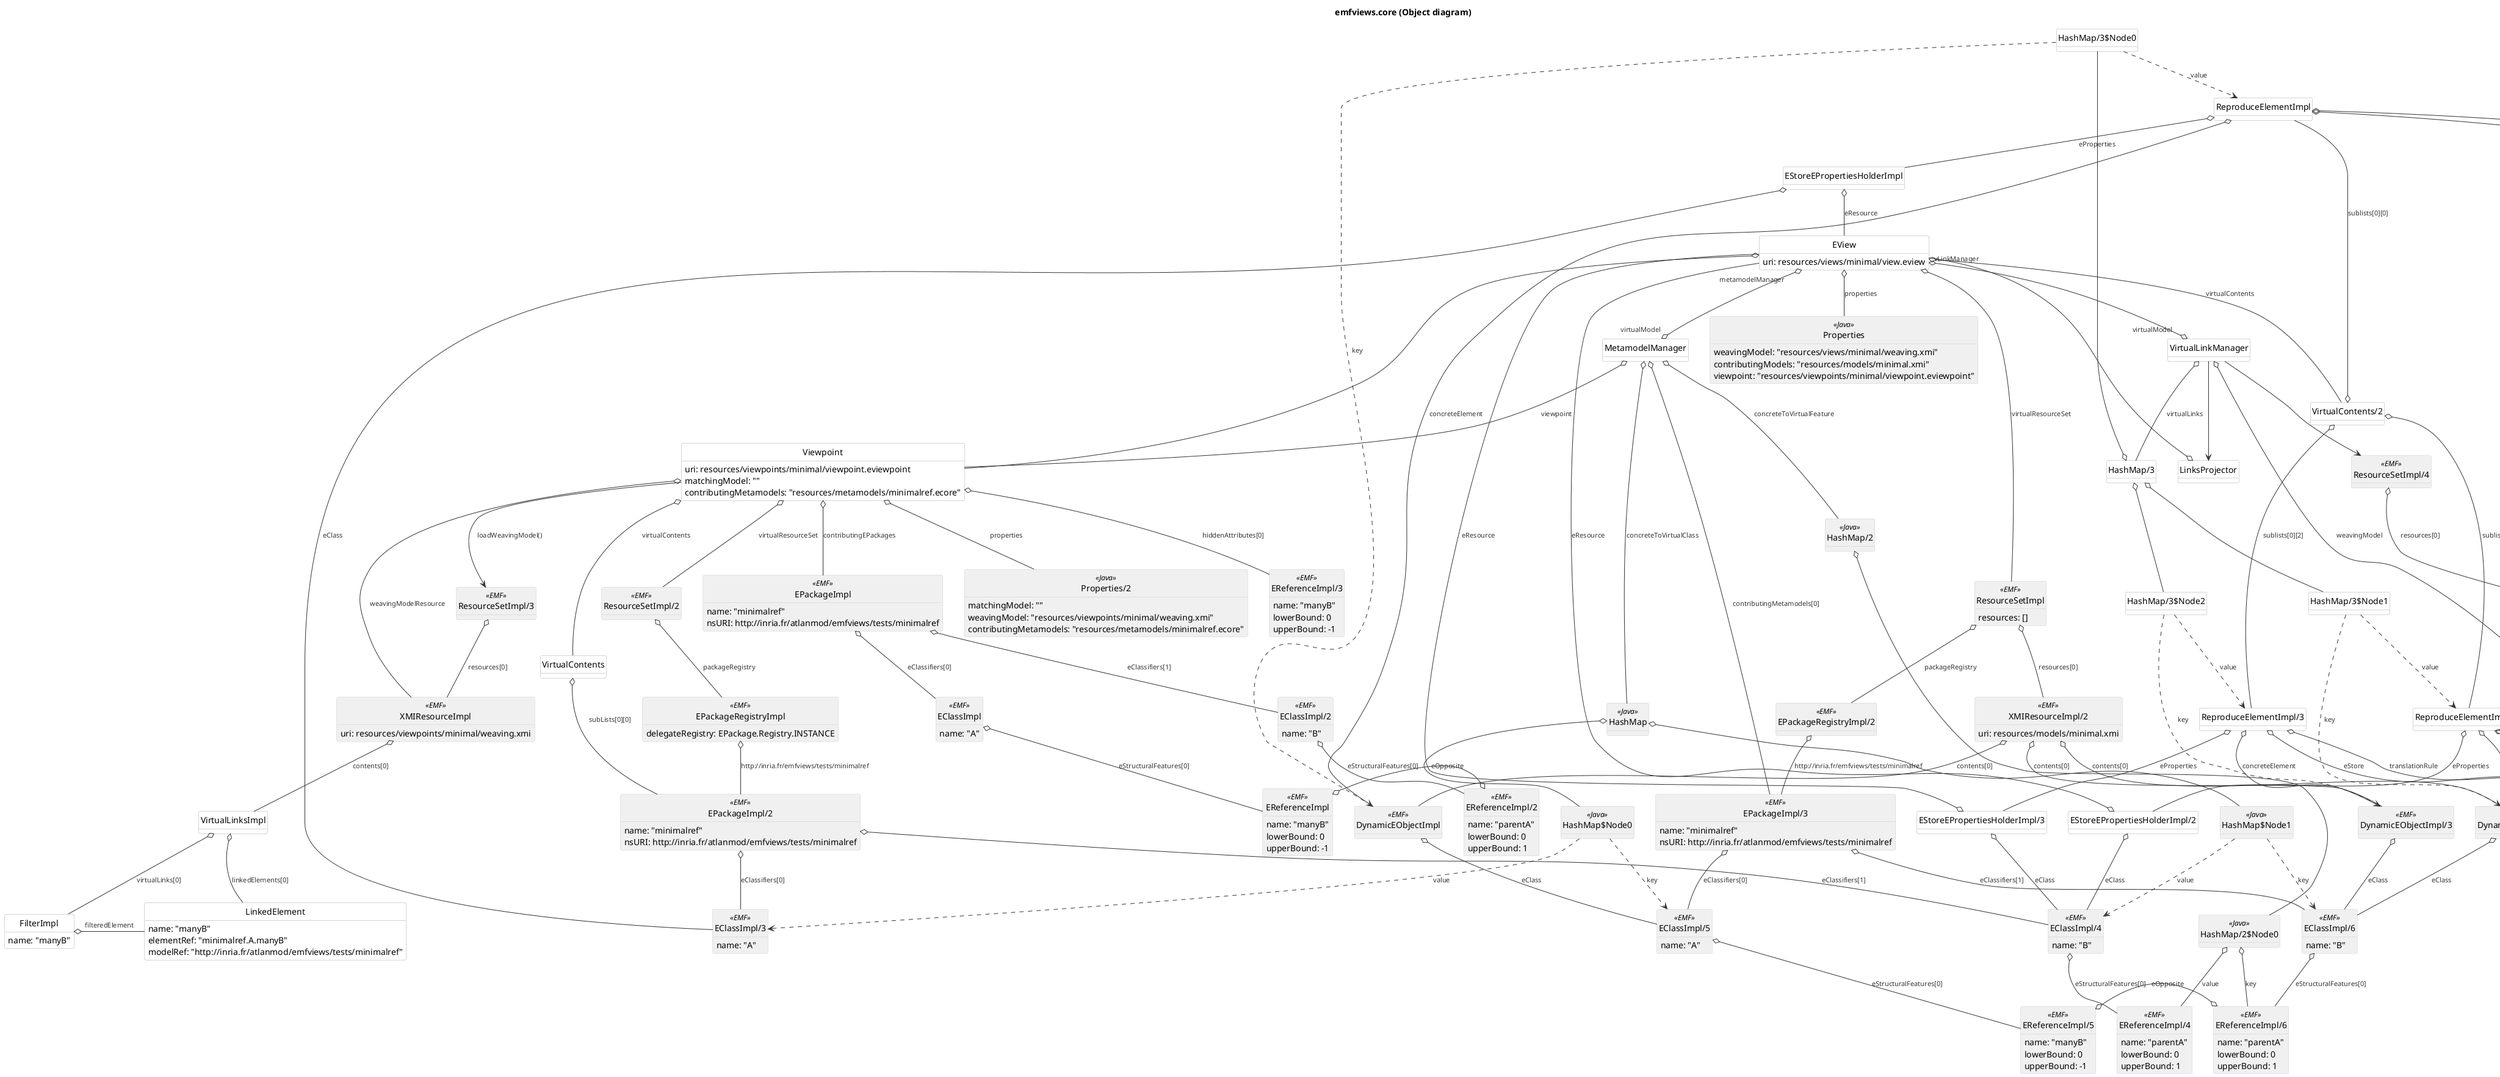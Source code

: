 '~~~~~~~~~~~~~~~~~~~~~~~~~~~~~~~~~~~~~~~~~~~~~~~~~~~~~~~~~~~~~~~~~~~~~~~~~~~~
' (Partial) class diagram for EMFViews.core
'
' Arrow semantics:
' A <|-- B := B inherits from A
' A <|.. B := B implements A
' A *--  B := A contains B (for the VirtualLinks Ecore metamodel only)
' A o--  B := A has an attribute of type B
' A o--o B := A has an attribute of type B, and B has an attribute of type A
' A -->  B := A uses a constructor of type B (but has no attribute of type B)
' A ..>  B := A uses class B (e.g.: foo.getB().doSomething(), casts to B, etc.)
'
' Multiplicity is used on "has a" relations (o-- and --), 1 is assumed when
' no multiplicity is present.

@startuml

/' Theming '/

title emfviews.core (Object diagram)

set namespaceseparator none
skinparam shadowing false
skinparam classAttributeIconSize 0

skinparam class {
  BackgroundColor<<EMF>> #f0f0f0
  BorderColor<<EMF>> #cdcdcd
  BackgroundColor<<Java>> #f0f0f0
  BorderColor<<Java>> #cdcdcd
  BackgroundColor #fff
  BorderColor #aaa
}

skinparam packageBorderColor #888

skinparam stereotype {
  CBackgroundColor #fff
  ABackgroundColor #fff
  IBackgroundColor #fff
}

skinparam arrow {
  Color #333
  FontColor #333
  FontSize 11
}

skinparam note {
  BackgroundColor #fff
  BorderColor #aaa
}

hide class circle
hide class methods

'~~~~~~~~~~~~~~~~~~~~~~~~~~~~~~~~~~~~~~~~~~~~~~~~~~~~~~~~~~~~~~~~~~~~~~~~~~~~
' EView objects

class EView {
  uri: resources/views/minimal/view.eview
}

class Properties <<Java>> {
  weavingModel: "resources/views/minimal/weaving.xmi"
  contributingModels: "resources/models/minimal.xmi"
  viewpoint: "resources/viewpoints/minimal/viewpoint.eviewpoint"
}

class ResourceSetImpl <<EMF>> {
  resources: []
}

class Viewpoint {
  uri: resources/viewpoints/minimal/viewpoint.eviewpoint
  matchingModel: ""
  contributingMetamodels: "resources/metamodels/minimalref.ecore"
}

class Properties/2 <<Java>> {
  matchingModel: ""
  weavingModel: "resources/viewpoints/minimal/weaving.xmi"
  contributingMetamodels: "resources/metamodels/minimalref.ecore"
}

class ResourceSetImpl/2 <<EMF>> {
}

class EPackageRegistryImpl <<EMF>> {
  delegateRegistry: EPackage.Registry.INSTANCE
}

class EPackageImpl <<EMF>> {
  name: "minimalref"
  nsURI: http://inria.fr/atlanmod/emfviews/tests/minimalref
}

class EClassImpl <<EMF>> {
  name: "A"
}

class EReferenceImpl <<EMF>> {
  name: "manyB"
  lowerBound: 0
  upperBound: -1
}

class EClassImpl/2 <<EMF>> {
  name: "B"
}

class EReferenceImpl/2 <<EMF>> {
  name: "parentA"
  lowerBound: 0
  upperBound: 1
}

class EPackageImpl/2 <<EMF>> {
  name: "minimalref"
  nsURI: http://inria.fr/atlanmod/emfviews/tests/minimalref
}

class EClassImpl/3 <<EMF>> {
  name: "A"
}

class EReferenceImpl/3 <<EMF>> {
  name: "manyB"
  lowerBound: 0
  upperBound: -1
}

class EClassImpl/4 <<EMF>> {
  name: "B"
}

class EReferenceImpl/4 <<EMF>> {
  name: "parentA"
  lowerBound: 0
  upperBound: 1
}

class ResourceSetImpl/3 <<EMF>> {
}

class XMIResourceImpl <<EMF>> {
  uri: resources/viewpoints/minimal/weaving.xmi
}

class VirtualLinksImpl {
}

class LinkedElement {
  name: "manyB"
  elementRef: "minimalref.A.manyB"
  modelRef: "http://inria.fr/atlanmod/emfviews/tests/minimalref"
}

class FilterImpl {
  name: "manyB"
}

class EPackageRegistryImpl/2 <<EMF>> {
}

class EPackageImpl/3 <<EMF>> {
  name: "minimalref"
  nsURI: http://inria.fr/atlanmod/emfviews/tests/minimalref
}

class EClassImpl/5 <<EMF>> {
  name: "A"
}

class EReferenceImpl/5 <<EMF>> {
  name: "manyB"
  lowerBound: 0
  upperBound: -1
}

class EClassImpl/6 <<EMF>> {
  name: "B"
}

class EReferenceImpl/6 <<EMF>> {
  name: "parentA"
  lowerBound: 0
  upperBound: 1
}

class HashMap <<Java>> {
}

class HashMap$Node0 <<Java>> {
}

class HashMap$Node1 <<Java>> {
}

class HashMap/2 <<Java>> {
}

class HashMap/2$Node0 <<Java>> {
}

class XMIResourceImpl/2 <<EMF>> {
  uri: resources/models/minimal.xmi
}

class DynamicEObjectImpl <<EMF>> {
}

class DynamicEObjectImpl/2 <<EMF>> {
}

class DynamicEObjectImpl/3 <<EMF>> {
}

class ResourceSetImpl/4 <<EMF>> {
}

class XMIResourceImpl/3 <<EMF>> {
}

class VirtualLinksImpl/2 {
  linkedElements: null
  virtualLinks: null
}

'~~~~~~~~~~~~~~~~~~~~~~~~~~~~~~~~~~~~~~~~~~~~~~~~~~~~~~~~~~~~~~~~~~~~~~~~~~~~
' EView relationships

EView o-- Properties : properties
EView o-- ResourceSetImpl : virtualResourceSet
EView o-- Viewpoint

Viewpoint o-- "Properties/2" : properties
Viewpoint o-- "ResourceSetImpl/2" : virtualResourceSet
Viewpoint o-- EPackageImpl : contributingEPackages

EPackageImpl o-- EClassImpl : eClassifiers[0]
EPackageImpl o-- "EClassImpl/2" : eClassifiers[1]

EClassImpl o-- EReferenceImpl : eStructuralFeatures[0]
"EClassImpl/2" o-- "EReferenceImpl/2" : eStructuralFeatures[0]

EReferenceImpl o-o "EReferenceImpl/2" : eOpposite

"ResourceSetImpl/2" o-- EPackageRegistryImpl : packageRegistry

EPackageRegistryImpl o-- "EPackageImpl/2" : "http://inria.fr/emfviews/tests/minimalref"

"EPackageImpl/2" o-- "EClassImpl/3" : eClassifiers[0]
"EPackageImpl/2" o-- "EClassImpl/4" : eClassifiers[1]

/' "EClassImpl/3" o-- "EReferenceImpl/3" : eStructuralFeatures[0] '/
"EClassImpl/4" o-- "EReferenceImpl/4" : eStructuralFeatures[0]

/' "EReferenceImpl/3" o-o "EReferenceImpl/4" : eOpposite '/

Viewpoint --> "ResourceSetImpl/3" : loadWeavingModel()
"ResourceSetImpl/3" o-- XMIResourceImpl : resources[0]
Viewpoint o-- XMIResourceImpl : weavingModelResource
XMIResourceImpl o-- VirtualLinksImpl : contents[0]

VirtualLinksImpl o-- LinkedElement : linkedElements[0]
VirtualLinksImpl o-- FilterImpl : virtualLinks[0]
FilterImpl o- LinkedElement : filteredElement

Viewpoint o-- "EReferenceImpl/3" : hiddenAttributes[0]
Viewpoint o-- VirtualContents : virtualContents

VirtualContents o-- "EPackageImpl/2" : subLists[0][0]

ResourceSetImpl o-- "EPackageRegistryImpl/2" : packageRegistry
"EPackageRegistryImpl/2" o-- "EPackageImpl/3" : "http://inria.fr/emfviews/tests/minimalref"

"EPackageImpl/3" o-- "EClassImpl/5" : eClassifiers[0]
"EPackageImpl/3" o-- "EClassImpl/6" : eClassifiers[1]

"EClassImpl/5" o-- "EReferenceImpl/5" : eStructuralFeatures[0]
"EClassImpl/6" o-- "EReferenceImpl/6" : eStructuralFeatures[0]

"EReferenceImpl/5" o-o "EReferenceImpl/6" : eOpposite

EView "metamodelManager" o--o "virtualModel" MetamodelManager
MetamodelManager o-- Viewpoint : viewpoint
MetamodelManager o-- "EPackageImpl/3" : contributingMetamodels[0]

MetamodelManager o-- HashMap : concreteToVirtualClass
HashMap o-- HashMap$Node0
HashMap o-- HashMap$Node1

HashMap$Node0 ..> "EClassImpl/5" : key
HashMap$Node0 ..> "EClassImpl/3" : value

HashMap$Node1 ..> "EClassImpl/6" : key
HashMap$Node1 ..> "EClassImpl/4" : value

MetamodelManager o-- "HashMap/2" : concreteToVirtualFeature
/' MetamodelManager o-- HashMap : virtualToConcreteFeature '/

"HashMap/2" o-- "HashMap/2$Node0"
"HashMap/2$Node0" o-- "EReferenceImpl/6" : key
"HashMap/2$Node0" o-- "EReferenceImpl/4" : value

ResourceSetImpl o-- "XMIResourceImpl/2" : resources[0]

"XMIResourceImpl/2" o-- DynamicEObjectImpl : contents[0]
"XMIResourceImpl/2" o-- "DynamicEObjectImpl/2" : contents[0]
"XMIResourceImpl/2" o-- "DynamicEObjectImpl/3" : contents[0]

DynamicEObjectImpl o-- "EClassImpl/5" : eClass
"DynamicEObjectImpl/2" o-- "EClassImpl/6" : eClass
"DynamicEObjectImpl/3" o-- "EClassImpl/6" : eClass

EView "vLinkManager" o--o "virtualModel" VirtualLinkManager

VirtualLinkManager --> "ResourceSetImpl/4"
"ResourceSetImpl/4" o-- "XMIResourceImpl/3" : resources[0]
"XMIResourceImpl/3" o-- "VirtualLinksImpl/2" : contents[0]

VirtualLinkManager o-- "VirtualLinksImpl/2" : weavingModel

VirtualLinkManager --> LinksProjector
LinksProjector o-- EView

VirtualLinkManager o-- "HashMap/3" : virtualLinks
"HashMap/3" o-- "HashMap/3$Node0"
"HashMap/3$Node0" ..> DynamicEObjectImpl : key
"HashMap/3$Node0" ..> ReproduceElementImpl : value

ReproduceElementImpl o-- DynamicEObjectImpl : concreteElement
ReproduceElementImpl o-- EStoreEPropertiesHolderImpl : eProperties
EStoreEPropertiesHolderImpl o-- "EClassImpl/3" : eClass
EStoreEPropertiesHolderImpl o-- EView : eResource
ReproduceElementImpl o-- ReproduceRule : translationRule
ReproduceElementImpl o-- ReproduceRule : eStore

"HashMap/3" o-- "HashMap/3$Node1"
"HashMap/3$Node1" ..> "DynamicEObjectImpl/2" : key
"HashMap/3$Node1" ..> "ReproduceElementImpl/2" : value

"ReproduceElementImpl/2" o-- "DynamicEObjectImpl/2" : concreteElement
"ReproduceElementImpl/2" o-- "EStoreEPropertiesHolderImpl/2" : eProperties
"EStoreEPropertiesHolderImpl/2" o-- "EClassImpl/4" : eClass
"EStoreEPropertiesHolderImpl/2" o-- EView : eResource
"ReproduceElementImpl/2" o-- ReproduceRule : translationRule
"ReproduceElementImpl/2" o-- ReproduceRule : eStore

"HashMap/3" o-- "HashMap/3$Node2"
"HashMap/3$Node2" ..> "DynamicEObjectImpl/3" : key
"HashMap/3$Node2" ..> "ReproduceElementImpl/3" : value

"ReproduceElementImpl/3" o-- "DynamicEObjectImpl/3" : concreteElement
"ReproduceElementImpl/3" o-- "EStoreEPropertiesHolderImpl/3" : eProperties
"EStoreEPropertiesHolderImpl/3" o-- "EClassImpl/4" : eClass
"EStoreEPropertiesHolderImpl/3" o-- EView : eResource
"ReproduceElementImpl/3" o-- ReproduceRule : translationRule
"ReproduceElementImpl/3" o-- ReproduceRule : eStore

EView o-- "VirtualContents/2" : virtualContents
"VirtualContents/2" o-- ReproduceElementImpl : sublists[0][0]
"VirtualContents/2" o-- "ReproduceElementImpl/2" : sublists[0][1]
"VirtualContents/2" o-- "ReproduceElementImpl/3" : sublists[0][2]

@enduml
